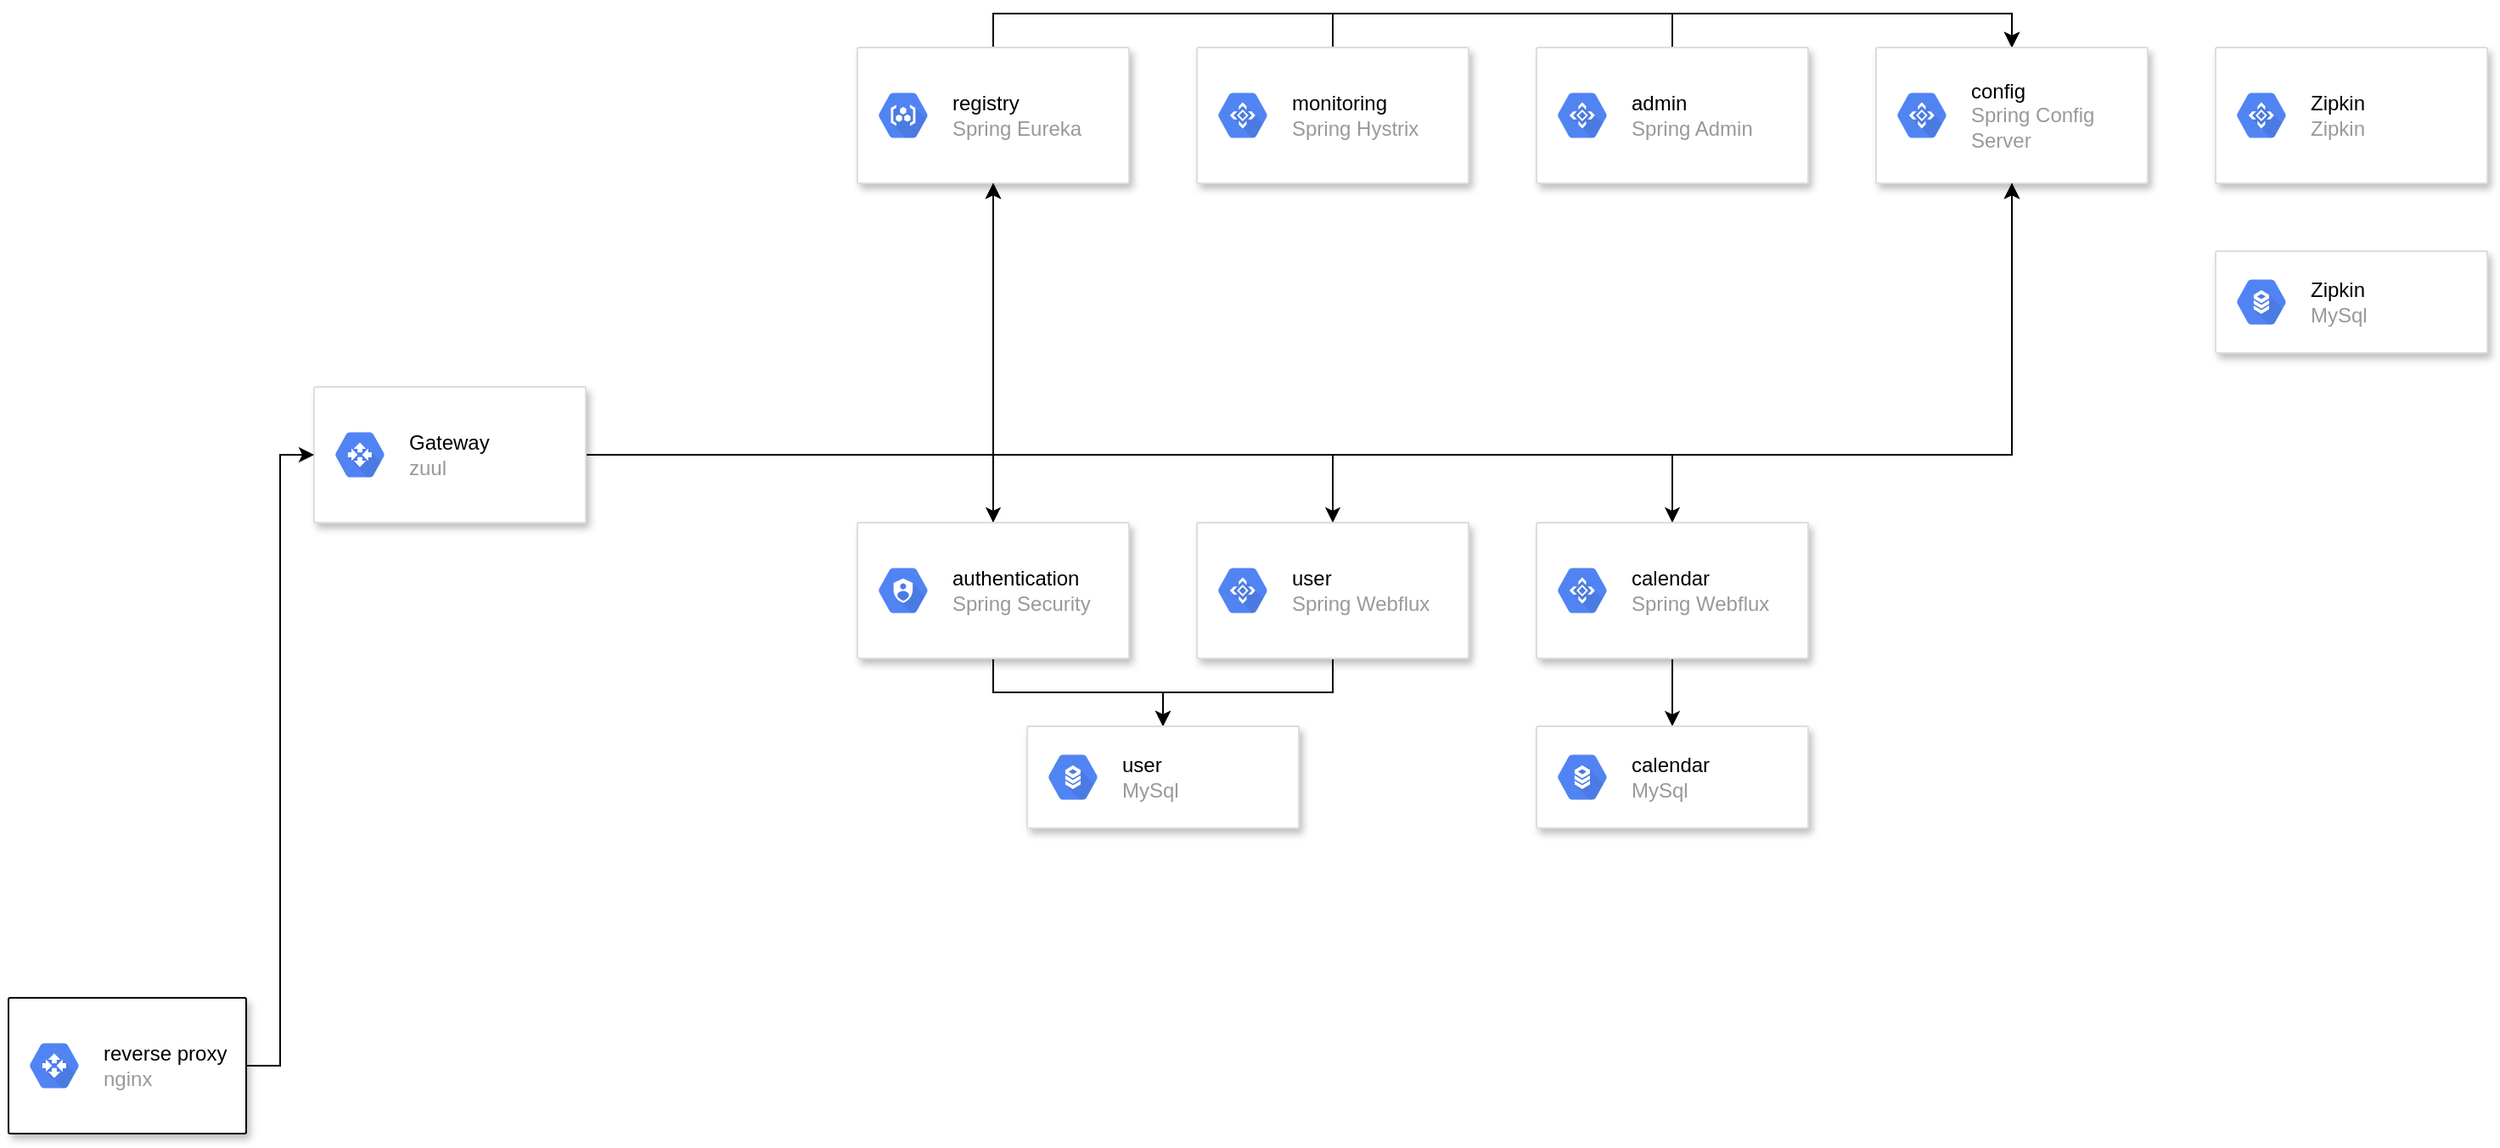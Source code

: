 <mxfile version="13.7.2" type="device"><diagram id="d1ab7348-05c3-a1e3-ca4d-12c340fd6b49" name="Page-1"><mxGraphModel dx="1422" dy="914" grid="1" gridSize="10" guides="1" tooltips="1" connect="1" arrows="1" fold="1" page="1" pageScale="1" pageWidth="1169" pageHeight="827" background="#ffffff" math="0" shadow="0"><root><mxCell id="0"/><mxCell id="1" parent="0"/><mxCell id="CcAHjyi47y4VUba3ojhx-169" value="" style="strokeColor=#dddddd;shadow=1;strokeWidth=1;rounded=1;absoluteArcSize=1;arcSize=2;" vertex="1" parent="1"><mxGeometry x="1400" y="240" width="160" height="60" as="geometry"/></mxCell><mxCell id="CcAHjyi47y4VUba3ojhx-170" value="&lt;font color=&quot;#000000&quot;&gt;Zipkin&lt;/font&gt;&lt;br&gt;MySql" style="dashed=0;connectable=0;html=1;fillColor=#5184F3;strokeColor=none;shape=mxgraph.gcp2.hexIcon;prIcon=cloud_sql;part=1;labelPosition=right;verticalLabelPosition=middle;align=left;verticalAlign=middle;spacingLeft=5;fontColor=#999999;fontSize=12;" vertex="1" parent="CcAHjyi47y4VUba3ojhx-169"><mxGeometry y="0.5" width="44" height="39" relative="1" as="geometry"><mxPoint x="5" y="-19.5" as="offset"/></mxGeometry></mxCell><mxCell id="CcAHjyi47y4VUba3ojhx-200" style="edgeStyle=orthogonalEdgeStyle;rounded=0;orthogonalLoop=1;jettySize=auto;html=1;entryX=0.5;entryY=0;entryDx=0;entryDy=0;" edge="1" parent="1" source="CcAHjyi47y4VUba3ojhx-171" target="CcAHjyi47y4VUba3ojhx-187"><mxGeometry relative="1" as="geometry"/></mxCell><mxCell id="CcAHjyi47y4VUba3ojhx-202" style="edgeStyle=orthogonalEdgeStyle;rounded=0;orthogonalLoop=1;jettySize=auto;html=1;entryX=0.5;entryY=0;entryDx=0;entryDy=0;" edge="1" parent="1" source="CcAHjyi47y4VUba3ojhx-171" target="CcAHjyi47y4VUba3ojhx-191"><mxGeometry relative="1" as="geometry"/></mxCell><mxCell id="CcAHjyi47y4VUba3ojhx-203" style="edgeStyle=orthogonalEdgeStyle;rounded=0;orthogonalLoop=1;jettySize=auto;html=1;entryX=0.5;entryY=0;entryDx=0;entryDy=0;" edge="1" parent="1" source="CcAHjyi47y4VUba3ojhx-171" target="CcAHjyi47y4VUba3ojhx-195"><mxGeometry relative="1" as="geometry"><Array as="points"><mxPoint x="1080" y="360"/></Array></mxGeometry></mxCell><mxCell id="CcAHjyi47y4VUba3ojhx-171" value="" style="strokeColor=#dddddd;shadow=1;strokeWidth=1;rounded=1;absoluteArcSize=1;arcSize=2;" vertex="1" parent="1"><mxGeometry x="280" y="320" width="160" height="80" as="geometry"/></mxCell><mxCell id="CcAHjyi47y4VUba3ojhx-172" value="&lt;font color=&quot;#000000&quot;&gt;Gateway&lt;/font&gt;&lt;br&gt;zuul" style="dashed=0;connectable=0;html=1;fillColor=#5184F3;strokeColor=none;shape=mxgraph.gcp2.hexIcon;prIcon=cloud_router;part=1;labelPosition=right;verticalLabelPosition=middle;align=left;verticalAlign=middle;spacingLeft=5;fontColor=#999999;fontSize=12;" vertex="1" parent="CcAHjyi47y4VUba3ojhx-171"><mxGeometry y="0.5" width="44" height="39" relative="1" as="geometry"><mxPoint x="5" y="-19.5" as="offset"/></mxGeometry></mxCell><mxCell id="CcAHjyi47y4VUba3ojhx-199" style="edgeStyle=orthogonalEdgeStyle;rounded=0;orthogonalLoop=1;jettySize=auto;html=1;entryX=0;entryY=0.5;entryDx=0;entryDy=0;" edge="1" parent="1" source="CcAHjyi47y4VUba3ojhx-173" target="CcAHjyi47y4VUba3ojhx-171"><mxGeometry relative="1" as="geometry"/></mxCell><mxCell id="CcAHjyi47y4VUba3ojhx-173" value="" style="shadow=1;strokeWidth=1;rounded=1;absoluteArcSize=1;arcSize=2;" vertex="1" parent="1"><mxGeometry x="100" y="680" width="140" height="80" as="geometry"/></mxCell><mxCell id="CcAHjyi47y4VUba3ojhx-174" value="&lt;font color=&quot;#000000&quot;&gt;reverse proxy&lt;/font&gt;&lt;br&gt;nginx" style="dashed=0;connectable=0;html=1;fillColor=#5184F3;strokeColor=none;shape=mxgraph.gcp2.hexIcon;prIcon=cloud_router;part=1;labelPosition=right;verticalLabelPosition=middle;align=left;verticalAlign=middle;spacingLeft=5;fontColor=#999999;fontSize=12;" vertex="1" parent="CcAHjyi47y4VUba3ojhx-173"><mxGeometry y="0.5" width="44" height="39" relative="1" as="geometry"><mxPoint x="5" y="-19.5" as="offset"/></mxGeometry></mxCell><mxCell id="CcAHjyi47y4VUba3ojhx-217" style="edgeStyle=orthogonalEdgeStyle;rounded=0;orthogonalLoop=1;jettySize=auto;html=1;entryX=0.5;entryY=0;entryDx=0;entryDy=0;" edge="1" parent="1" source="CcAHjyi47y4VUba3ojhx-177" target="CcAHjyi47y4VUba3ojhx-185"><mxGeometry relative="1" as="geometry"><mxPoint x="1150" y="50" as="targetPoint"/><Array as="points"><mxPoint x="880" y="100"/><mxPoint x="1280" y="100"/></Array></mxGeometry></mxCell><mxCell id="CcAHjyi47y4VUba3ojhx-177" value="" style="strokeColor=#dddddd;shadow=1;strokeWidth=1;rounded=1;absoluteArcSize=1;arcSize=2;" vertex="1" parent="1"><mxGeometry x="800" y="120" width="160" height="80" as="geometry"/></mxCell><mxCell id="CcAHjyi47y4VUba3ojhx-178" value="&lt;font color=&quot;#000000&quot;&gt;monitoring&lt;/font&gt;&lt;br&gt;Spring Hystrix" style="dashed=0;connectable=0;html=1;fillColor=#5184F3;strokeColor=none;shape=mxgraph.gcp2.hexIcon;prIcon=cloud_apis;part=1;labelPosition=right;verticalLabelPosition=middle;align=left;verticalAlign=middle;spacingLeft=5;fontColor=#999999;fontSize=12;" vertex="1" parent="CcAHjyi47y4VUba3ojhx-177"><mxGeometry y="0.5" width="44" height="39" relative="1" as="geometry"><mxPoint x="5" y="-19.5" as="offset"/></mxGeometry></mxCell><mxCell id="CcAHjyi47y4VUba3ojhx-218" style="edgeStyle=orthogonalEdgeStyle;rounded=0;orthogonalLoop=1;jettySize=auto;html=1;entryX=0.5;entryY=0;entryDx=0;entryDy=0;" edge="1" parent="1" source="CcAHjyi47y4VUba3ojhx-181" target="CcAHjyi47y4VUba3ojhx-185"><mxGeometry relative="1" as="geometry"><Array as="points"><mxPoint x="680" y="100"/><mxPoint x="1280" y="100"/></Array></mxGeometry></mxCell><mxCell id="CcAHjyi47y4VUba3ojhx-181" value="" style="strokeColor=#dddddd;shadow=1;strokeWidth=1;rounded=1;absoluteArcSize=1;arcSize=2;" vertex="1" parent="1"><mxGeometry x="600" y="120" width="160" height="80" as="geometry"/></mxCell><mxCell id="CcAHjyi47y4VUba3ojhx-182" value="&lt;font color=&quot;#000000&quot;&gt;registry&lt;/font&gt;&lt;br&gt;Spring Eureka" style="dashed=0;connectable=0;html=1;fillColor=#5184F3;strokeColor=none;shape=mxgraph.gcp2.hexIcon;prIcon=container_registry;part=1;labelPosition=right;verticalLabelPosition=middle;align=left;verticalAlign=middle;spacingLeft=5;fontColor=#999999;fontSize=12;" vertex="1" parent="CcAHjyi47y4VUba3ojhx-181"><mxGeometry y="0.5" width="44" height="39" relative="1" as="geometry"><mxPoint x="5" y="-19.5" as="offset"/></mxGeometry></mxCell><mxCell id="CcAHjyi47y4VUba3ojhx-216" style="edgeStyle=orthogonalEdgeStyle;rounded=0;orthogonalLoop=1;jettySize=auto;html=1;entryX=0.5;entryY=0;entryDx=0;entryDy=0;" edge="1" parent="1" source="CcAHjyi47y4VUba3ojhx-183" target="CcAHjyi47y4VUba3ojhx-185"><mxGeometry relative="1" as="geometry"><Array as="points"><mxPoint x="1080" y="100"/><mxPoint x="1280" y="100"/></Array></mxGeometry></mxCell><mxCell id="CcAHjyi47y4VUba3ojhx-183" value="" style="strokeColor=#dddddd;shadow=1;strokeWidth=1;rounded=1;absoluteArcSize=1;arcSize=2;" vertex="1" parent="1"><mxGeometry x="1000" y="120" width="160" height="80" as="geometry"/></mxCell><mxCell id="CcAHjyi47y4VUba3ojhx-184" value="&lt;font color=&quot;#000000&quot;&gt;admin&lt;/font&gt;&lt;br&gt;Spring Admin" style="dashed=0;connectable=0;html=1;fillColor=#5184F3;strokeColor=none;shape=mxgraph.gcp2.hexIcon;prIcon=cloud_apis;part=1;labelPosition=right;verticalLabelPosition=middle;align=left;verticalAlign=middle;spacingLeft=5;fontColor=#999999;fontSize=12;" vertex="1" parent="CcAHjyi47y4VUba3ojhx-183"><mxGeometry y="0.5" width="44" height="39" relative="1" as="geometry"><mxPoint x="5" y="-19.5" as="offset"/></mxGeometry></mxCell><mxCell id="CcAHjyi47y4VUba3ojhx-185" value="" style="strokeColor=#dddddd;shadow=1;strokeWidth=1;rounded=1;absoluteArcSize=1;arcSize=2;" vertex="1" parent="1"><mxGeometry x="1200" y="120" width="160" height="80" as="geometry"/></mxCell><mxCell id="CcAHjyi47y4VUba3ojhx-186" value="&lt;font color=&quot;#000000&quot;&gt;config&lt;/font&gt;&lt;br&gt;Spring Config &lt;br&gt;Server" style="dashed=0;connectable=0;html=1;fillColor=#5184F3;strokeColor=none;shape=mxgraph.gcp2.hexIcon;prIcon=cloud_apis;part=1;labelPosition=right;verticalLabelPosition=middle;align=left;verticalAlign=middle;spacingLeft=5;fontColor=#999999;fontSize=12;" vertex="1" parent="CcAHjyi47y4VUba3ojhx-185"><mxGeometry y="0.5" width="44" height="39" relative="1" as="geometry"><mxPoint x="5" y="-19.5" as="offset"/></mxGeometry></mxCell><mxCell id="CcAHjyi47y4VUba3ojhx-206" style="edgeStyle=orthogonalEdgeStyle;rounded=0;orthogonalLoop=1;jettySize=auto;html=1;entryX=0.5;entryY=0;entryDx=0;entryDy=0;" edge="1" parent="1" source="CcAHjyi47y4VUba3ojhx-187" target="CcAHjyi47y4VUba3ojhx-193"><mxGeometry relative="1" as="geometry"/></mxCell><mxCell id="CcAHjyi47y4VUba3ojhx-207" style="edgeStyle=orthogonalEdgeStyle;rounded=0;orthogonalLoop=1;jettySize=auto;html=1;entryX=0.5;entryY=1;entryDx=0;entryDy=0;" edge="1" parent="1" source="CcAHjyi47y4VUba3ojhx-187" target="CcAHjyi47y4VUba3ojhx-181"><mxGeometry relative="1" as="geometry"/></mxCell><mxCell id="CcAHjyi47y4VUba3ojhx-215" style="edgeStyle=orthogonalEdgeStyle;rounded=0;orthogonalLoop=1;jettySize=auto;html=1;entryX=0.5;entryY=1;entryDx=0;entryDy=0;" edge="1" parent="1" source="CcAHjyi47y4VUba3ojhx-187" target="CcAHjyi47y4VUba3ojhx-185"><mxGeometry relative="1" as="geometry"><mxPoint x="1320" y="210" as="targetPoint"/><Array as="points"><mxPoint x="680" y="360"/><mxPoint x="1280" y="360"/></Array></mxGeometry></mxCell><mxCell id="CcAHjyi47y4VUba3ojhx-187" value="" style="strokeColor=#dddddd;shadow=1;strokeWidth=1;rounded=1;absoluteArcSize=1;arcSize=2;" vertex="1" parent="1"><mxGeometry x="600" y="400" width="160" height="80" as="geometry"/></mxCell><mxCell id="CcAHjyi47y4VUba3ojhx-188" value="&lt;font color=&quot;#000000&quot;&gt;authentication&lt;/font&gt;&lt;br&gt;Spring&amp;nbsp;Security" style="dashed=0;connectable=0;html=1;fillColor=#5184F3;strokeColor=none;shape=mxgraph.gcp2.hexIcon;prIcon=cloud_iam;part=1;labelPosition=right;verticalLabelPosition=middle;align=left;verticalAlign=middle;spacingLeft=5;fontColor=#999999;fontSize=12;" vertex="1" parent="CcAHjyi47y4VUba3ojhx-187"><mxGeometry y="0.5" width="44" height="39" relative="1" as="geometry"><mxPoint x="5" y="-19.5" as="offset"/></mxGeometry></mxCell><mxCell id="CcAHjyi47y4VUba3ojhx-189" value="" style="strokeColor=#dddddd;shadow=1;strokeWidth=1;rounded=1;absoluteArcSize=1;arcSize=2;" vertex="1" parent="1"><mxGeometry x="1400" y="120" width="160" height="80" as="geometry"/></mxCell><mxCell id="CcAHjyi47y4VUba3ojhx-190" value="&lt;font color=&quot;#000000&quot;&gt;Zipkin&lt;/font&gt;&lt;br&gt;Zipkin" style="dashed=0;connectable=0;html=1;fillColor=#5184F3;strokeColor=none;shape=mxgraph.gcp2.hexIcon;prIcon=cloud_apis;part=1;labelPosition=right;verticalLabelPosition=middle;align=left;verticalAlign=middle;spacingLeft=5;fontColor=#999999;fontSize=12;" vertex="1" parent="CcAHjyi47y4VUba3ojhx-189"><mxGeometry y="0.5" width="44" height="39" relative="1" as="geometry"><mxPoint x="5" y="-19.5" as="offset"/></mxGeometry></mxCell><mxCell id="CcAHjyi47y4VUba3ojhx-204" style="edgeStyle=orthogonalEdgeStyle;rounded=0;orthogonalLoop=1;jettySize=auto;html=1;entryX=0.5;entryY=0;entryDx=0;entryDy=0;" edge="1" parent="1" source="CcAHjyi47y4VUba3ojhx-191" target="CcAHjyi47y4VUba3ojhx-193"><mxGeometry relative="1" as="geometry"/></mxCell><mxCell id="CcAHjyi47y4VUba3ojhx-208" style="edgeStyle=orthogonalEdgeStyle;rounded=0;orthogonalLoop=1;jettySize=auto;html=1;entryX=0.5;entryY=1;entryDx=0;entryDy=0;" edge="1" parent="1" source="CcAHjyi47y4VUba3ojhx-191" target="CcAHjyi47y4VUba3ojhx-181"><mxGeometry relative="1" as="geometry"><Array as="points"><mxPoint x="880" y="360"/><mxPoint x="680" y="360"/></Array></mxGeometry></mxCell><mxCell id="CcAHjyi47y4VUba3ojhx-212" style="edgeStyle=orthogonalEdgeStyle;rounded=0;orthogonalLoop=1;jettySize=auto;html=1;entryX=0.5;entryY=1;entryDx=0;entryDy=0;" edge="1" parent="1" source="CcAHjyi47y4VUba3ojhx-191" target="CcAHjyi47y4VUba3ojhx-185"><mxGeometry relative="1" as="geometry"><mxPoint x="1280" y="210" as="targetPoint"/><Array as="points"><mxPoint x="880" y="360"/><mxPoint x="1280" y="360"/></Array></mxGeometry></mxCell><mxCell id="CcAHjyi47y4VUba3ojhx-191" value="" style="strokeColor=#dddddd;shadow=1;strokeWidth=1;rounded=1;absoluteArcSize=1;arcSize=2;" vertex="1" parent="1"><mxGeometry x="800" y="400" width="160" height="80" as="geometry"/></mxCell><mxCell id="CcAHjyi47y4VUba3ojhx-192" value="&lt;font color=&quot;#000000&quot;&gt;user&lt;/font&gt;&lt;br&gt;Spring Webflux" style="dashed=0;connectable=0;html=1;fillColor=#5184F3;strokeColor=none;shape=mxgraph.gcp2.hexIcon;prIcon=cloud_apis;part=1;labelPosition=right;verticalLabelPosition=middle;align=left;verticalAlign=middle;spacingLeft=5;fontColor=#999999;fontSize=12;" vertex="1" parent="CcAHjyi47y4VUba3ojhx-191"><mxGeometry y="0.5" width="44" height="39" relative="1" as="geometry"><mxPoint x="5" y="-19.5" as="offset"/></mxGeometry></mxCell><mxCell id="CcAHjyi47y4VUba3ojhx-193" value="" style="strokeColor=#dddddd;shadow=1;strokeWidth=1;rounded=1;absoluteArcSize=1;arcSize=2;" vertex="1" parent="1"><mxGeometry x="700" y="520" width="160" height="60" as="geometry"/></mxCell><mxCell id="CcAHjyi47y4VUba3ojhx-194" value="&lt;font color=&quot;#000000&quot;&gt;user&lt;/font&gt;&lt;br&gt;MySql" style="dashed=0;connectable=0;html=1;fillColor=#5184F3;strokeColor=none;shape=mxgraph.gcp2.hexIcon;prIcon=cloud_sql;part=1;labelPosition=right;verticalLabelPosition=middle;align=left;verticalAlign=middle;spacingLeft=5;fontColor=#999999;fontSize=12;" vertex="1" parent="CcAHjyi47y4VUba3ojhx-193"><mxGeometry y="0.5" width="44" height="39" relative="1" as="geometry"><mxPoint x="5" y="-19.5" as="offset"/></mxGeometry></mxCell><mxCell id="CcAHjyi47y4VUba3ojhx-205" style="edgeStyle=orthogonalEdgeStyle;rounded=0;orthogonalLoop=1;jettySize=auto;html=1;entryX=0.5;entryY=0;entryDx=0;entryDy=0;" edge="1" parent="1" source="CcAHjyi47y4VUba3ojhx-195" target="CcAHjyi47y4VUba3ojhx-197"><mxGeometry relative="1" as="geometry"/></mxCell><mxCell id="CcAHjyi47y4VUba3ojhx-209" style="edgeStyle=orthogonalEdgeStyle;rounded=0;orthogonalLoop=1;jettySize=auto;html=1;entryX=0.5;entryY=1;entryDx=0;entryDy=0;" edge="1" parent="1" source="CcAHjyi47y4VUba3ojhx-195" target="CcAHjyi47y4VUba3ojhx-181"><mxGeometry relative="1" as="geometry"><Array as="points"><mxPoint x="1080" y="360"/><mxPoint x="680" y="360"/></Array></mxGeometry></mxCell><mxCell id="CcAHjyi47y4VUba3ojhx-214" style="edgeStyle=orthogonalEdgeStyle;rounded=0;orthogonalLoop=1;jettySize=auto;html=1;entryX=0.5;entryY=1;entryDx=0;entryDy=0;" edge="1" parent="1" source="CcAHjyi47y4VUba3ojhx-195" target="CcAHjyi47y4VUba3ojhx-185"><mxGeometry relative="1" as="geometry"><mxPoint x="1330" y="230" as="targetPoint"/><Array as="points"><mxPoint x="1080" y="360"/><mxPoint x="1280" y="360"/></Array></mxGeometry></mxCell><mxCell id="CcAHjyi47y4VUba3ojhx-195" value="" style="strokeColor=#dddddd;shadow=1;strokeWidth=1;rounded=1;absoluteArcSize=1;arcSize=2;" vertex="1" parent="1"><mxGeometry x="1000" y="400" width="160" height="80" as="geometry"/></mxCell><mxCell id="CcAHjyi47y4VUba3ojhx-196" value="&lt;font color=&quot;#000000&quot;&gt;calendar&lt;/font&gt;&lt;br&gt;Spring Webflux" style="dashed=0;connectable=0;html=1;fillColor=#5184F3;strokeColor=none;shape=mxgraph.gcp2.hexIcon;prIcon=cloud_apis;part=1;labelPosition=right;verticalLabelPosition=middle;align=left;verticalAlign=middle;spacingLeft=5;fontColor=#999999;fontSize=12;" vertex="1" parent="CcAHjyi47y4VUba3ojhx-195"><mxGeometry y="0.5" width="44" height="39" relative="1" as="geometry"><mxPoint x="5" y="-19.5" as="offset"/></mxGeometry></mxCell><mxCell id="CcAHjyi47y4VUba3ojhx-197" value="" style="strokeColor=#dddddd;shadow=1;strokeWidth=1;rounded=1;absoluteArcSize=1;arcSize=2;" vertex="1" parent="1"><mxGeometry x="1000" y="520" width="160" height="60" as="geometry"/></mxCell><mxCell id="CcAHjyi47y4VUba3ojhx-198" value="&lt;font color=&quot;#000000&quot;&gt;calendar&lt;/font&gt;&lt;br&gt;MySql" style="dashed=0;connectable=0;html=1;fillColor=#5184F3;strokeColor=none;shape=mxgraph.gcp2.hexIcon;prIcon=cloud_sql;part=1;labelPosition=right;verticalLabelPosition=middle;align=left;verticalAlign=middle;spacingLeft=5;fontColor=#999999;fontSize=12;" vertex="1" parent="CcAHjyi47y4VUba3ojhx-197"><mxGeometry y="0.5" width="44" height="39" relative="1" as="geometry"><mxPoint x="5" y="-19.5" as="offset"/></mxGeometry></mxCell></root></mxGraphModel></diagram></mxfile>